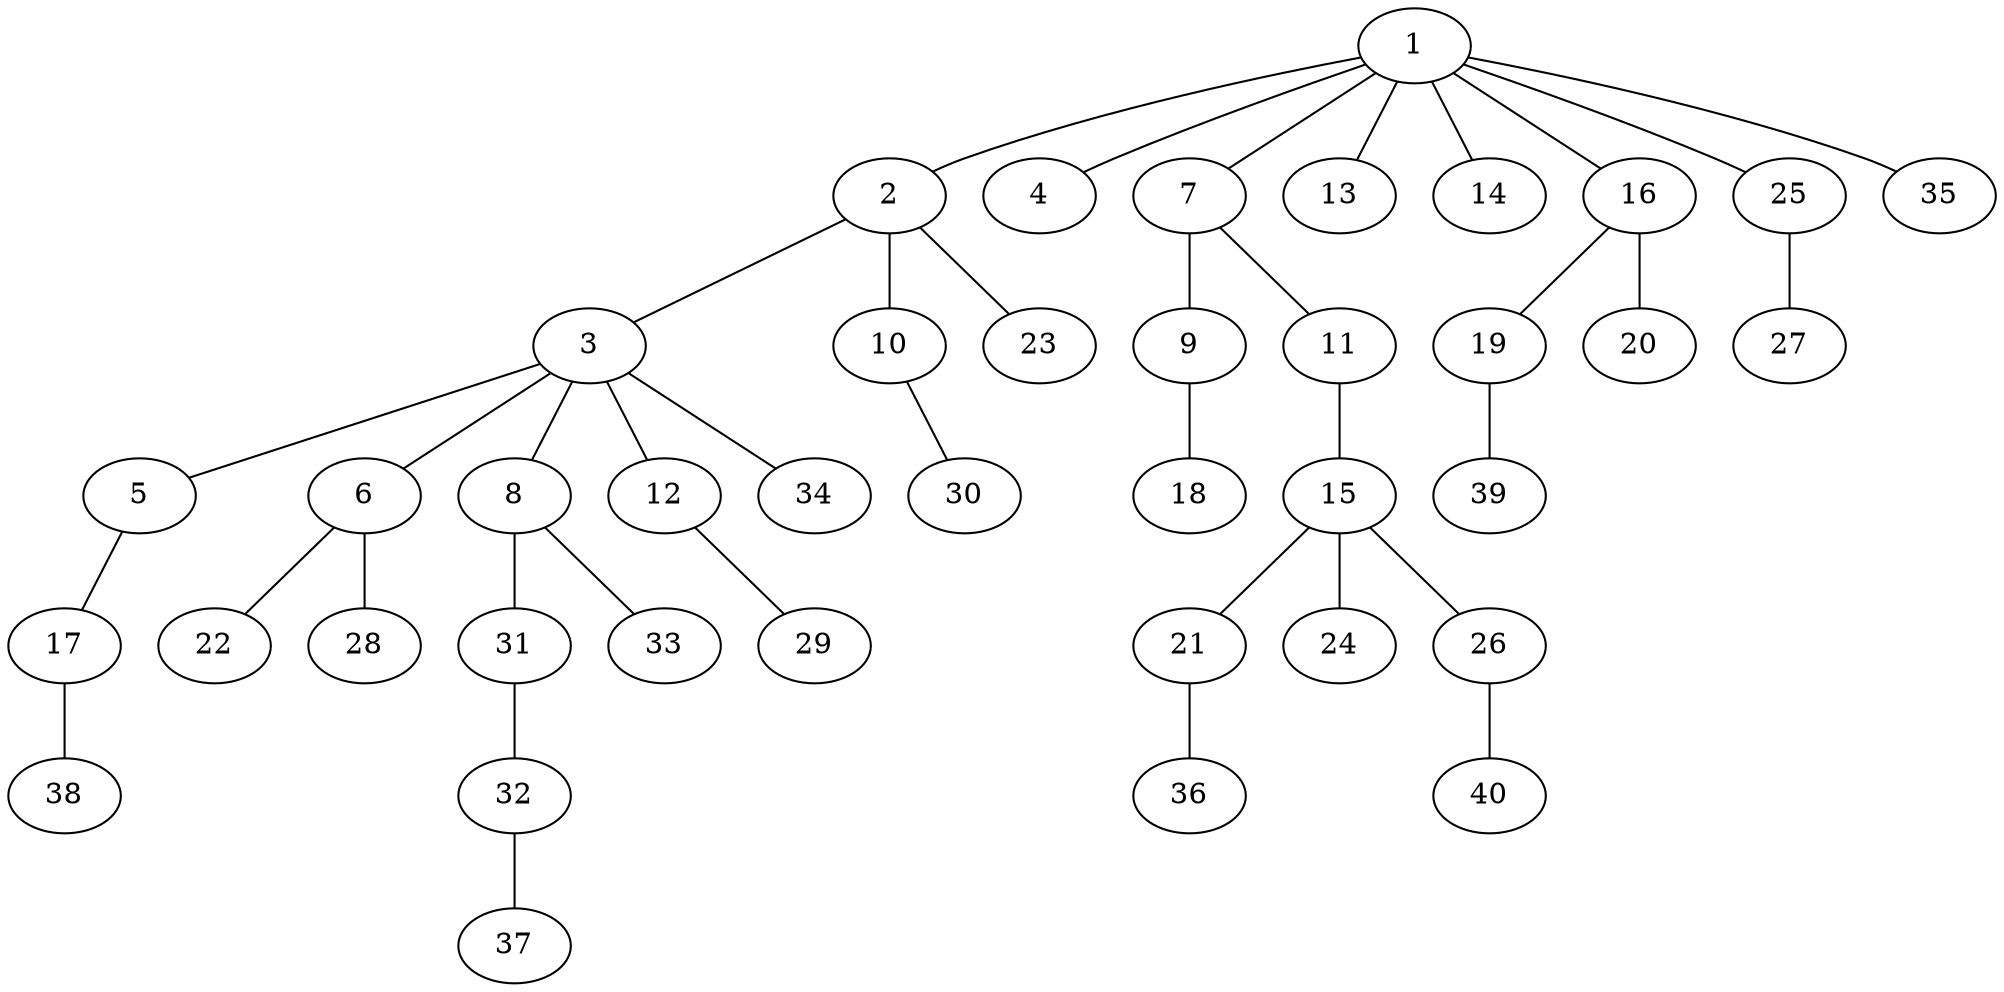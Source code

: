 graph graphname {1--2
1--4
1--7
1--13
1--14
1--16
1--25
1--35
2--3
2--10
2--23
3--5
3--6
3--8
3--12
3--34
5--17
6--22
6--28
7--9
7--11
8--31
8--33
9--18
10--30
11--15
12--29
15--21
15--24
15--26
16--19
16--20
17--38
19--39
21--36
25--27
26--40
31--32
32--37
}